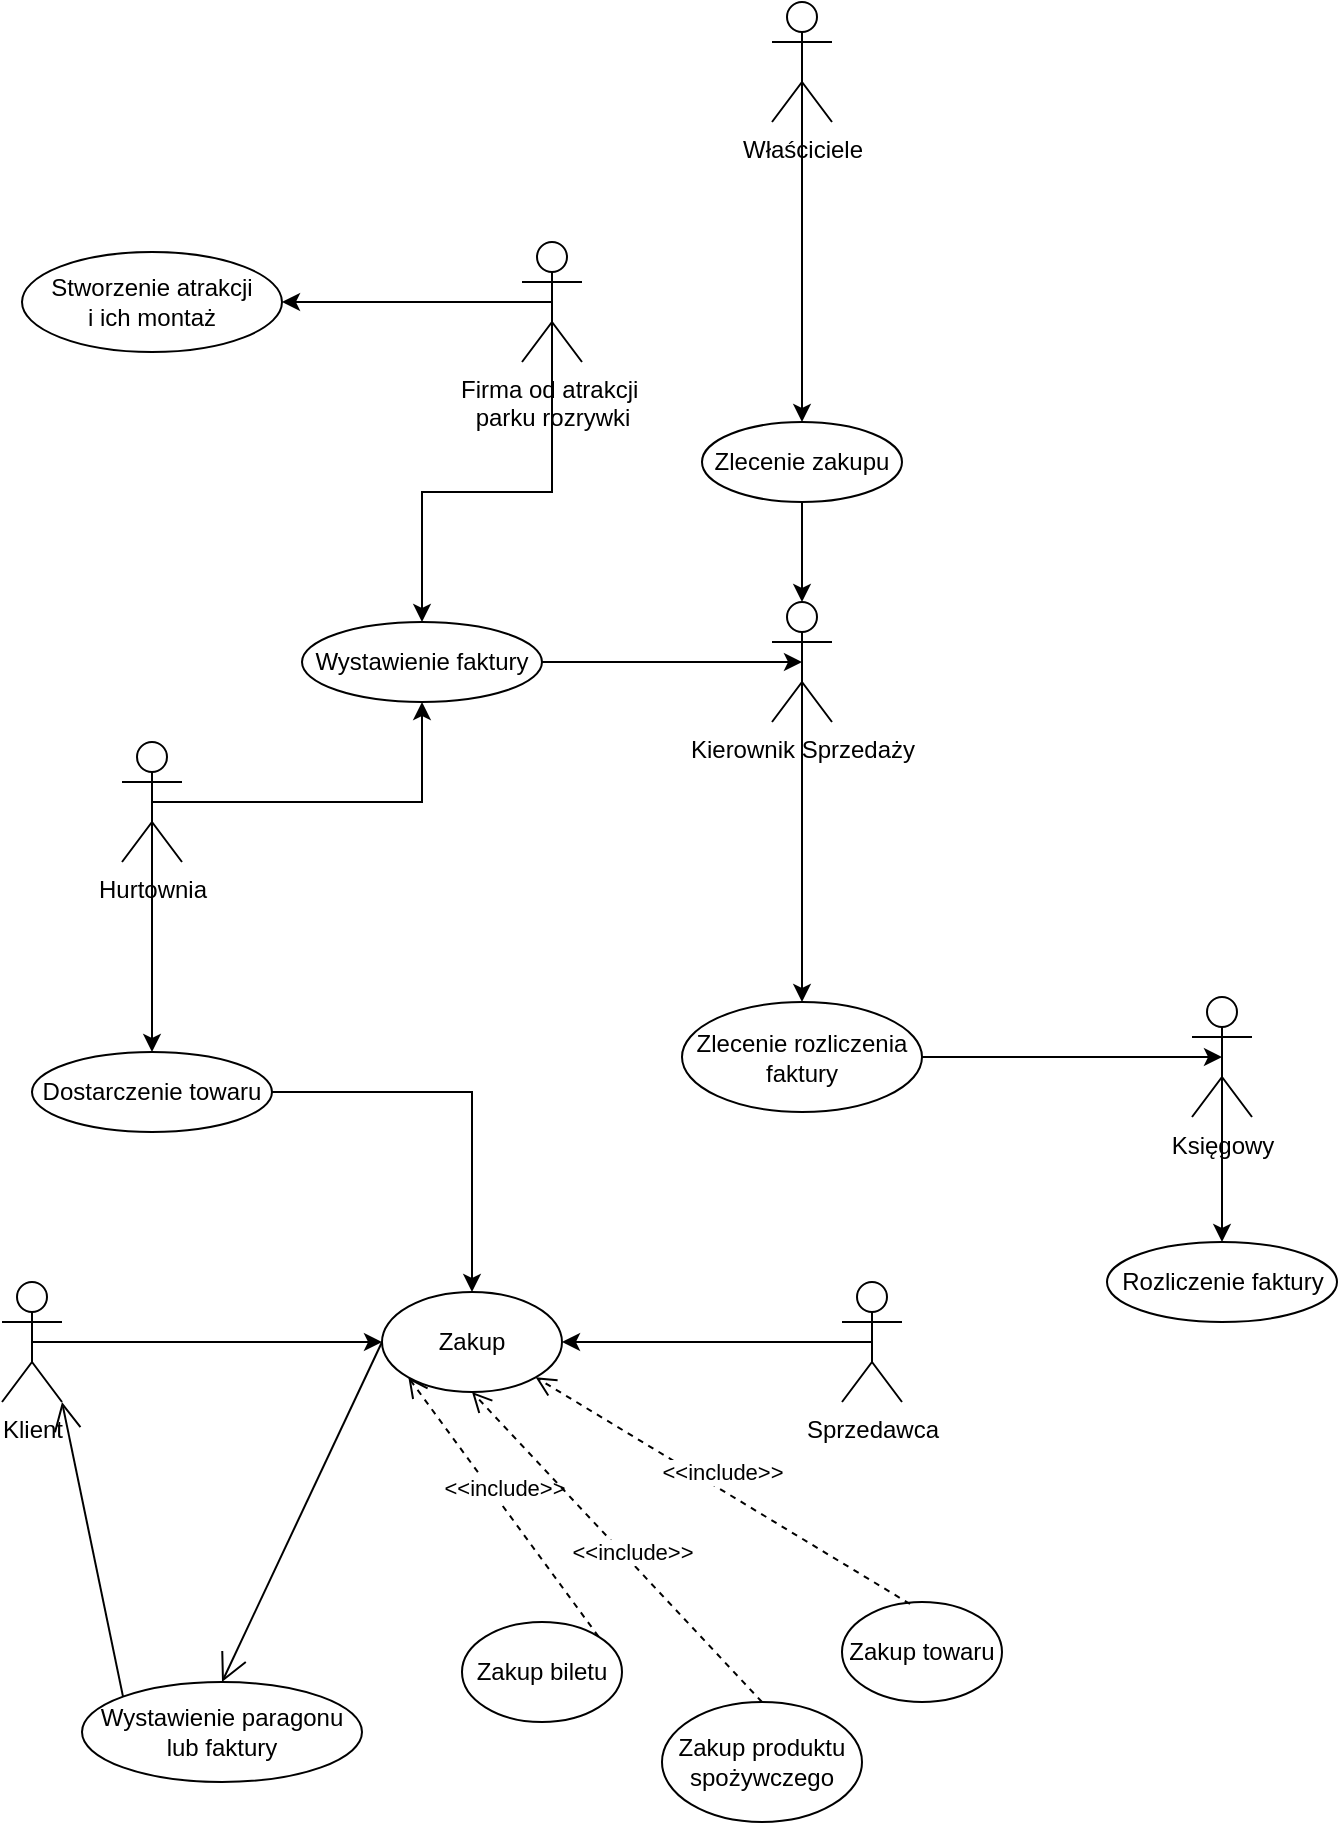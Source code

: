 <mxfile version="26.1.0">
  <diagram name="Strona-1" id="MukbD0SsSITeu34lR0bv">
    <mxGraphModel dx="2049" dy="1066" grid="1" gridSize="10" guides="1" tooltips="1" connect="1" arrows="1" fold="1" page="1" pageScale="1" pageWidth="827" pageHeight="1169" math="0" shadow="0">
      <root>
        <mxCell id="0" />
        <mxCell id="1" parent="0" />
        <mxCell id="9S4V9DS0fO0QoBc4-oN6-27" style="edgeStyle=orthogonalEdgeStyle;rounded=0;orthogonalLoop=1;jettySize=auto;html=1;exitX=0.5;exitY=0.5;exitDx=0;exitDy=0;exitPerimeter=0;entryX=0.5;entryY=0;entryDx=0;entryDy=0;" edge="1" parent="1" source="9S4V9DS0fO0QoBc4-oN6-1" target="9S4V9DS0fO0QoBc4-oN6-26">
          <mxGeometry relative="1" as="geometry" />
        </mxCell>
        <mxCell id="9S4V9DS0fO0QoBc4-oN6-1" value="Kierownik Sprzedaży" style="shape=umlActor;verticalLabelPosition=bottom;verticalAlign=top;html=1;outlineConnect=0;" vertex="1" parent="1">
          <mxGeometry x="465" y="400" width="30" height="60" as="geometry" />
        </mxCell>
        <mxCell id="9S4V9DS0fO0QoBc4-oN6-42" style="edgeStyle=orthogonalEdgeStyle;rounded=0;orthogonalLoop=1;jettySize=auto;html=1;exitX=0.5;exitY=0.5;exitDx=0;exitDy=0;exitPerimeter=0;" edge="1" parent="1" source="9S4V9DS0fO0QoBc4-oN6-2" target="9S4V9DS0fO0QoBc4-oN6-41">
          <mxGeometry relative="1" as="geometry" />
        </mxCell>
        <mxCell id="9S4V9DS0fO0QoBc4-oN6-2" value="Księgowy" style="shape=umlActor;verticalLabelPosition=bottom;verticalAlign=top;html=1;outlineConnect=0;" vertex="1" parent="1">
          <mxGeometry x="675" y="597.5" width="30" height="60" as="geometry" />
        </mxCell>
        <mxCell id="9S4V9DS0fO0QoBc4-oN6-24" style="edgeStyle=orthogonalEdgeStyle;rounded=0;orthogonalLoop=1;jettySize=auto;html=1;exitX=0.5;exitY=0.5;exitDx=0;exitDy=0;exitPerimeter=0;entryX=0.5;entryY=0;entryDx=0;entryDy=0;" edge="1" parent="1" source="9S4V9DS0fO0QoBc4-oN6-3" target="9S4V9DS0fO0QoBc4-oN6-22">
          <mxGeometry relative="1" as="geometry" />
        </mxCell>
        <mxCell id="9S4V9DS0fO0QoBc4-oN6-3" value="Właściciele" style="shape=umlActor;verticalLabelPosition=bottom;verticalAlign=top;html=1;outlineConnect=0;" vertex="1" parent="1">
          <mxGeometry x="465" y="100" width="30" height="60" as="geometry" />
        </mxCell>
        <mxCell id="9S4V9DS0fO0QoBc4-oN6-31" style="edgeStyle=orthogonalEdgeStyle;rounded=0;orthogonalLoop=1;jettySize=auto;html=1;exitX=0.5;exitY=0.5;exitDx=0;exitDy=0;exitPerimeter=0;" edge="1" parent="1" source="9S4V9DS0fO0QoBc4-oN6-4" target="9S4V9DS0fO0QoBc4-oN6-30">
          <mxGeometry relative="1" as="geometry" />
        </mxCell>
        <mxCell id="9S4V9DS0fO0QoBc4-oN6-35" style="edgeStyle=orthogonalEdgeStyle;rounded=0;orthogonalLoop=1;jettySize=auto;html=1;exitX=0.5;exitY=0.5;exitDx=0;exitDy=0;exitPerimeter=0;entryX=0.5;entryY=0;entryDx=0;entryDy=0;" edge="1" parent="1" source="9S4V9DS0fO0QoBc4-oN6-4" target="9S4V9DS0fO0QoBc4-oN6-34">
          <mxGeometry relative="1" as="geometry" />
        </mxCell>
        <mxCell id="9S4V9DS0fO0QoBc4-oN6-4" value="Hurtownia" style="shape=umlActor;verticalLabelPosition=bottom;verticalAlign=top;html=1;outlineConnect=0;" vertex="1" parent="1">
          <mxGeometry x="140" y="470" width="30" height="60" as="geometry" />
        </mxCell>
        <mxCell id="9S4V9DS0fO0QoBc4-oN6-13" style="edgeStyle=orthogonalEdgeStyle;rounded=0;orthogonalLoop=1;jettySize=auto;html=1;exitX=0.5;exitY=0.5;exitDx=0;exitDy=0;exitPerimeter=0;entryX=0;entryY=0.5;entryDx=0;entryDy=0;" edge="1" parent="1" source="9S4V9DS0fO0QoBc4-oN6-5" target="9S4V9DS0fO0QoBc4-oN6-10">
          <mxGeometry relative="1" as="geometry" />
        </mxCell>
        <mxCell id="9S4V9DS0fO0QoBc4-oN6-5" value="Klient" style="shape=umlActor;verticalLabelPosition=bottom;verticalAlign=top;html=1;outlineConnect=0;" vertex="1" parent="1">
          <mxGeometry x="80" y="740" width="30" height="60" as="geometry" />
        </mxCell>
        <mxCell id="9S4V9DS0fO0QoBc4-oN6-32" style="edgeStyle=orthogonalEdgeStyle;rounded=0;orthogonalLoop=1;jettySize=auto;html=1;exitX=0.5;exitY=0.5;exitDx=0;exitDy=0;exitPerimeter=0;entryX=0.5;entryY=0;entryDx=0;entryDy=0;" edge="1" parent="1" source="9S4V9DS0fO0QoBc4-oN6-8" target="9S4V9DS0fO0QoBc4-oN6-30">
          <mxGeometry relative="1" as="geometry" />
        </mxCell>
        <mxCell id="9S4V9DS0fO0QoBc4-oN6-8" value="Firma od atrakcji&amp;nbsp;&lt;div&gt;&lt;span style=&quot;background-color: transparent; color: light-dark(rgb(0, 0, 0), rgb(255, 255, 255));&quot;&gt;parku rozrywki&lt;/span&gt;&lt;/div&gt;" style="shape=umlActor;verticalLabelPosition=bottom;verticalAlign=top;html=1;outlineConnect=0;" vertex="1" parent="1">
          <mxGeometry x="340" y="220" width="30" height="60" as="geometry" />
        </mxCell>
        <mxCell id="9S4V9DS0fO0QoBc4-oN6-12" style="edgeStyle=orthogonalEdgeStyle;rounded=0;orthogonalLoop=1;jettySize=auto;html=1;exitX=0.5;exitY=0.5;exitDx=0;exitDy=0;exitPerimeter=0;entryX=1;entryY=0.5;entryDx=0;entryDy=0;" edge="1" parent="1" source="9S4V9DS0fO0QoBc4-oN6-9" target="9S4V9DS0fO0QoBc4-oN6-10">
          <mxGeometry relative="1" as="geometry" />
        </mxCell>
        <mxCell id="9S4V9DS0fO0QoBc4-oN6-9" value="Sprzedawca" style="shape=umlActor;verticalLabelPosition=bottom;verticalAlign=top;html=1;outlineConnect=0;" vertex="1" parent="1">
          <mxGeometry x="500" y="740" width="30" height="60" as="geometry" />
        </mxCell>
        <mxCell id="9S4V9DS0fO0QoBc4-oN6-10" value="Zakup" style="ellipse;whiteSpace=wrap;html=1;" vertex="1" parent="1">
          <mxGeometry x="270" y="745" width="90" height="50" as="geometry" />
        </mxCell>
        <mxCell id="9S4V9DS0fO0QoBc4-oN6-14" value="Zakup biletu" style="ellipse;whiteSpace=wrap;html=1;" vertex="1" parent="1">
          <mxGeometry x="310" y="910" width="80" height="50" as="geometry" />
        </mxCell>
        <mxCell id="9S4V9DS0fO0QoBc4-oN6-17" value="Zakup produktu spożywczego" style="ellipse;whiteSpace=wrap;html=1;" vertex="1" parent="1">
          <mxGeometry x="410" y="950" width="100" height="60" as="geometry" />
        </mxCell>
        <mxCell id="9S4V9DS0fO0QoBc4-oN6-18" value="Zakup towaru" style="ellipse;whiteSpace=wrap;html=1;" vertex="1" parent="1">
          <mxGeometry x="500" y="900" width="80" height="50" as="geometry" />
        </mxCell>
        <mxCell id="9S4V9DS0fO0QoBc4-oN6-19" value="&amp;lt;&amp;lt;include&amp;gt;&amp;gt;" style="html=1;verticalAlign=bottom;endArrow=open;dashed=1;endSize=8;curved=0;rounded=0;exitX=1;exitY=0;exitDx=0;exitDy=0;entryX=0;entryY=1;entryDx=0;entryDy=0;" edge="1" parent="1" source="9S4V9DS0fO0QoBc4-oN6-14" target="9S4V9DS0fO0QoBc4-oN6-10">
          <mxGeometry relative="1" as="geometry">
            <mxPoint x="280" y="805" as="sourcePoint" />
            <mxPoint x="260" y="850" as="targetPoint" />
          </mxGeometry>
        </mxCell>
        <mxCell id="9S4V9DS0fO0QoBc4-oN6-20" value="&amp;lt;&amp;lt;include&amp;gt;&amp;gt;" style="html=1;verticalAlign=bottom;endArrow=open;dashed=1;endSize=8;curved=0;rounded=0;exitX=0.425;exitY=0.02;exitDx=0;exitDy=0;exitPerimeter=0;entryX=1;entryY=1;entryDx=0;entryDy=0;" edge="1" parent="1" source="9S4V9DS0fO0QoBc4-oN6-18" target="9S4V9DS0fO0QoBc4-oN6-10">
          <mxGeometry relative="1" as="geometry">
            <mxPoint x="330" y="645" as="sourcePoint" />
            <mxPoint x="420" y="790" as="targetPoint" />
          </mxGeometry>
        </mxCell>
        <mxCell id="9S4V9DS0fO0QoBc4-oN6-21" value="&amp;lt;&amp;lt;include&amp;gt;&amp;gt;" style="html=1;verticalAlign=bottom;endArrow=open;dashed=1;endSize=8;curved=0;rounded=0;entryX=0.5;entryY=1;entryDx=0;entryDy=0;exitX=0.5;exitY=0;exitDx=0;exitDy=0;" edge="1" parent="1" source="9S4V9DS0fO0QoBc4-oN6-17" target="9S4V9DS0fO0QoBc4-oN6-10">
          <mxGeometry x="-0.128" y="2" relative="1" as="geometry">
            <mxPoint x="330" y="850" as="sourcePoint" />
            <mxPoint x="250" y="645" as="targetPoint" />
            <mxPoint as="offset" />
          </mxGeometry>
        </mxCell>
        <mxCell id="9S4V9DS0fO0QoBc4-oN6-22" value="Zlecenie zakupu" style="ellipse;whiteSpace=wrap;html=1;" vertex="1" parent="1">
          <mxGeometry x="430" y="310" width="100" height="40" as="geometry" />
        </mxCell>
        <mxCell id="9S4V9DS0fO0QoBc4-oN6-25" style="edgeStyle=orthogonalEdgeStyle;rounded=0;orthogonalLoop=1;jettySize=auto;html=1;exitX=0.5;exitY=1;exitDx=0;exitDy=0;entryX=0.5;entryY=0;entryDx=0;entryDy=0;entryPerimeter=0;" edge="1" parent="1" source="9S4V9DS0fO0QoBc4-oN6-22" target="9S4V9DS0fO0QoBc4-oN6-1">
          <mxGeometry relative="1" as="geometry" />
        </mxCell>
        <mxCell id="9S4V9DS0fO0QoBc4-oN6-26" value="Zlecenie rozliczenia faktury" style="ellipse;whiteSpace=wrap;html=1;" vertex="1" parent="1">
          <mxGeometry x="420" y="600" width="120" height="55" as="geometry" />
        </mxCell>
        <mxCell id="9S4V9DS0fO0QoBc4-oN6-28" style="edgeStyle=orthogonalEdgeStyle;rounded=0;orthogonalLoop=1;jettySize=auto;html=1;exitX=1;exitY=0.5;exitDx=0;exitDy=0;entryX=0.5;entryY=0.5;entryDx=0;entryDy=0;entryPerimeter=0;" edge="1" parent="1" source="9S4V9DS0fO0QoBc4-oN6-26" target="9S4V9DS0fO0QoBc4-oN6-2">
          <mxGeometry relative="1" as="geometry" />
        </mxCell>
        <mxCell id="9S4V9DS0fO0QoBc4-oN6-30" value="Wystawienie faktury" style="ellipse;whiteSpace=wrap;html=1;" vertex="1" parent="1">
          <mxGeometry x="230" y="410" width="120" height="40" as="geometry" />
        </mxCell>
        <mxCell id="9S4V9DS0fO0QoBc4-oN6-33" style="edgeStyle=orthogonalEdgeStyle;rounded=0;orthogonalLoop=1;jettySize=auto;html=1;exitX=1;exitY=0.5;exitDx=0;exitDy=0;entryX=0.5;entryY=0.5;entryDx=0;entryDy=0;entryPerimeter=0;" edge="1" parent="1" source="9S4V9DS0fO0QoBc4-oN6-30" target="9S4V9DS0fO0QoBc4-oN6-1">
          <mxGeometry relative="1" as="geometry" />
        </mxCell>
        <mxCell id="9S4V9DS0fO0QoBc4-oN6-40" style="edgeStyle=orthogonalEdgeStyle;rounded=0;orthogonalLoop=1;jettySize=auto;html=1;exitX=1;exitY=0.5;exitDx=0;exitDy=0;entryX=0.5;entryY=0;entryDx=0;entryDy=0;" edge="1" parent="1" source="9S4V9DS0fO0QoBc4-oN6-34" target="9S4V9DS0fO0QoBc4-oN6-10">
          <mxGeometry relative="1" as="geometry" />
        </mxCell>
        <mxCell id="9S4V9DS0fO0QoBc4-oN6-34" value="Dostarczenie towaru" style="ellipse;whiteSpace=wrap;html=1;" vertex="1" parent="1">
          <mxGeometry x="95" y="625" width="120" height="40" as="geometry" />
        </mxCell>
        <mxCell id="9S4V9DS0fO0QoBc4-oN6-36" value="Stworzenie atrakcji&lt;div&gt;i ich montaż&lt;/div&gt;" style="ellipse;whiteSpace=wrap;html=1;" vertex="1" parent="1">
          <mxGeometry x="90" y="225" width="130" height="50" as="geometry" />
        </mxCell>
        <mxCell id="9S4V9DS0fO0QoBc4-oN6-37" style="edgeStyle=orthogonalEdgeStyle;rounded=0;orthogonalLoop=1;jettySize=auto;html=1;exitX=0.5;exitY=0.5;exitDx=0;exitDy=0;exitPerimeter=0;entryX=1;entryY=0.5;entryDx=0;entryDy=0;" edge="1" parent="1" source="9S4V9DS0fO0QoBc4-oN6-8" target="9S4V9DS0fO0QoBc4-oN6-36">
          <mxGeometry relative="1" as="geometry">
            <mxPoint x="250" y="300" as="targetPoint" />
          </mxGeometry>
        </mxCell>
        <mxCell id="9S4V9DS0fO0QoBc4-oN6-41" value="Rozliczenie faktury" style="ellipse;whiteSpace=wrap;html=1;" vertex="1" parent="1">
          <mxGeometry x="632.5" y="720" width="115" height="40" as="geometry" />
        </mxCell>
        <mxCell id="9S4V9DS0fO0QoBc4-oN6-44" value="Wystawienie paragonu lub faktury" style="ellipse;whiteSpace=wrap;html=1;" vertex="1" parent="1">
          <mxGeometry x="120" y="940" width="140" height="50" as="geometry" />
        </mxCell>
        <mxCell id="9S4V9DS0fO0QoBc4-oN6-49" value="" style="endArrow=open;endFill=1;endSize=12;html=1;rounded=0;entryX=0.5;entryY=0;entryDx=0;entryDy=0;exitX=0;exitY=0.5;exitDx=0;exitDy=0;" edge="1" parent="1" source="9S4V9DS0fO0QoBc4-oN6-10" target="9S4V9DS0fO0QoBc4-oN6-44">
          <mxGeometry width="160" relative="1" as="geometry">
            <mxPoint x="70" y="850" as="sourcePoint" />
            <mxPoint x="230" y="850" as="targetPoint" />
          </mxGeometry>
        </mxCell>
        <mxCell id="9S4V9DS0fO0QoBc4-oN6-50" value="" style="endArrow=open;endFill=1;endSize=12;html=1;rounded=0;exitX=0;exitY=0;exitDx=0;exitDy=0;entryX=1;entryY=1;entryDx=0;entryDy=0;entryPerimeter=0;" edge="1" parent="1" source="9S4V9DS0fO0QoBc4-oN6-44" target="9S4V9DS0fO0QoBc4-oN6-5">
          <mxGeometry width="160" relative="1" as="geometry">
            <mxPoint x="230" y="750" as="sourcePoint" />
            <mxPoint x="190" y="730" as="targetPoint" />
          </mxGeometry>
        </mxCell>
      </root>
    </mxGraphModel>
  </diagram>
</mxfile>
